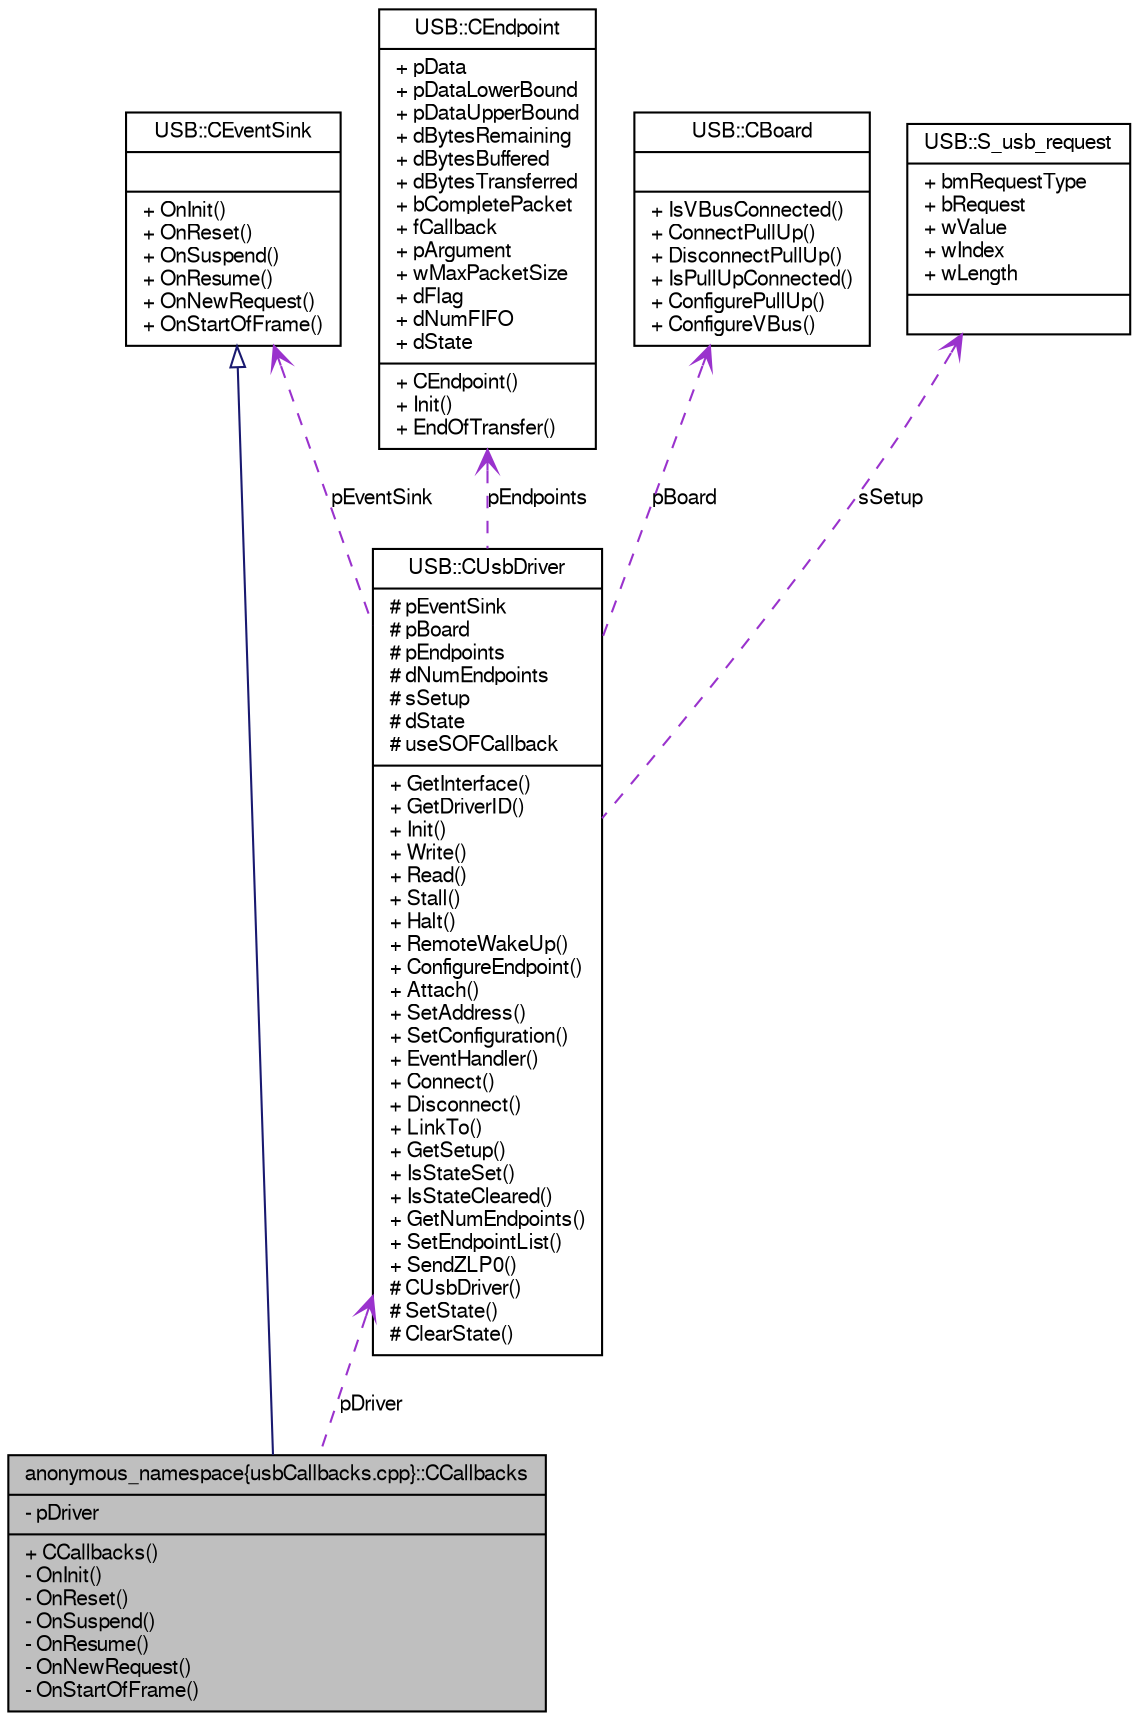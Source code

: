 digraph G
{
  bgcolor="transparent";
  edge [fontname="FreeSans",fontsize=10,labelfontname="FreeSans",labelfontsize=10];
  node [fontname="FreeSans",fontsize=10,shape=record];
  Node1 [label="{anonymous_namespace\{usbCallbacks.cpp\}::CCallbacks\n|- pDriver\l|+ CCallbacks()\l- OnInit()\l- OnReset()\l- OnSuspend()\l- OnResume()\l- OnNewRequest()\l- OnStartOfFrame()\l}",height=0.2,width=0.4,color="black", fillcolor="grey75", style="filled" fontcolor="black"];
  Node2 -> Node1 [dir=back,color="midnightblue",fontsize=10,style="solid",arrowtail="empty",fontname="FreeSans"];
  Node2 [label="{USB::CEventSink\n||+ OnInit()\l+ OnReset()\l+ OnSuspend()\l+ OnResume()\l+ OnNewRequest()\l+ OnStartOfFrame()\l}",height=0.2,width=0.4,color="black",URL="$class_u_s_b_1_1_c_event_sink.html",tooltip="Abstract class that declares various event sinks (callbacks) called by the USB low-level..."];
  Node3 -> Node1 [dir=back,color="darkorchid3",fontsize=10,style="dashed",label="pDriver",arrowtail="open",fontname="FreeSans"];
  Node3 [label="{USB::CUsbDriver\n|# pEventSink\l# pBoard\l# pEndpoints\l# dNumEndpoints\l# sSetup\l# dState\l# useSOFCallback\l|+ GetInterface()\l+ GetDriverID()\l+ Init()\l+ Write()\l+ Read()\l+ Stall()\l+ Halt()\l+ RemoteWakeUp()\l+ ConfigureEndpoint()\l+ Attach()\l+ SetAddress()\l+ SetConfiguration()\l+ EventHandler()\l+ Connect()\l+ Disconnect()\l+ LinkTo()\l+ GetSetup()\l+ IsStateSet()\l+ IsStateCleared()\l+ GetNumEndpoints()\l+ SetEndpointList()\l+ SendZLP0()\l# CUsbDriver()\l# SetState()\l# ClearState()\l}",height=0.2,width=0.4,color="black",URL="$class_u_s_b_1_1_c_usb_driver.html",tooltip="Low-level USB device driver abstract class."];
  Node4 -> Node3 [dir=back,color="darkorchid3",fontsize=10,style="dashed",label="pEndpoints",arrowtail="open",fontname="FreeSans"];
  Node4 [label="{USB::CEndpoint\n|+ pData\l+ pDataLowerBound\l+ pDataUpperBound\l+ dBytesRemaining\l+ dBytesBuffered\l+ dBytesTransferred\l+ bCompletePacket\l+ fCallback\l+ pArgument\l+ wMaxPacketSize\l+ dFlag\l+ dNumFIFO\l+ dState\l|+ CEndpoint()\l+ Init()\l+ EndOfTransfer()\l}",height=0.2,width=0.4,color="black",URL="$class_u_s_b_1_1_c_endpoint.html",tooltip="This class is used to track the current status of an endpoint, i.e. the current transfer..."];
  Node5 -> Node3 [dir=back,color="darkorchid3",fontsize=10,style="dashed",label="pBoard",arrowtail="open",fontname="FreeSans"];
  Node5 [label="{USB::CBoard\n||+ IsVBusConnected()\l+ ConnectPullUp()\l+ DisconnectPullUp()\l+ IsPullUpConnected()\l+ ConfigurePullUp()\l+ ConfigureVBus()\l}",height=0.2,width=0.4,color="black",URL="$class_u_s_b_1_1_c_board.html",tooltip="Abstract class that declares board specific control of D+ pull up and VBUS detection..."];
  Node2 -> Node3 [dir=back,color="darkorchid3",fontsize=10,style="dashed",label="pEventSink",arrowtail="open",fontname="FreeSans"];
  Node6 -> Node3 [dir=back,color="darkorchid3",fontsize=10,style="dashed",label="sSetup",arrowtail="open",fontname="FreeSans"];
  Node6 [label="{USB::S_usb_request\n|+ bmRequestType\l+ bRequest\l+ wValue\l+ wIndex\l+ wLength\l|}",height=0.2,width=0.4,color="black",URL="$struct_u_s_b_1_1_s__usb__request.html",tooltip="USB Standard Structures."];
}
